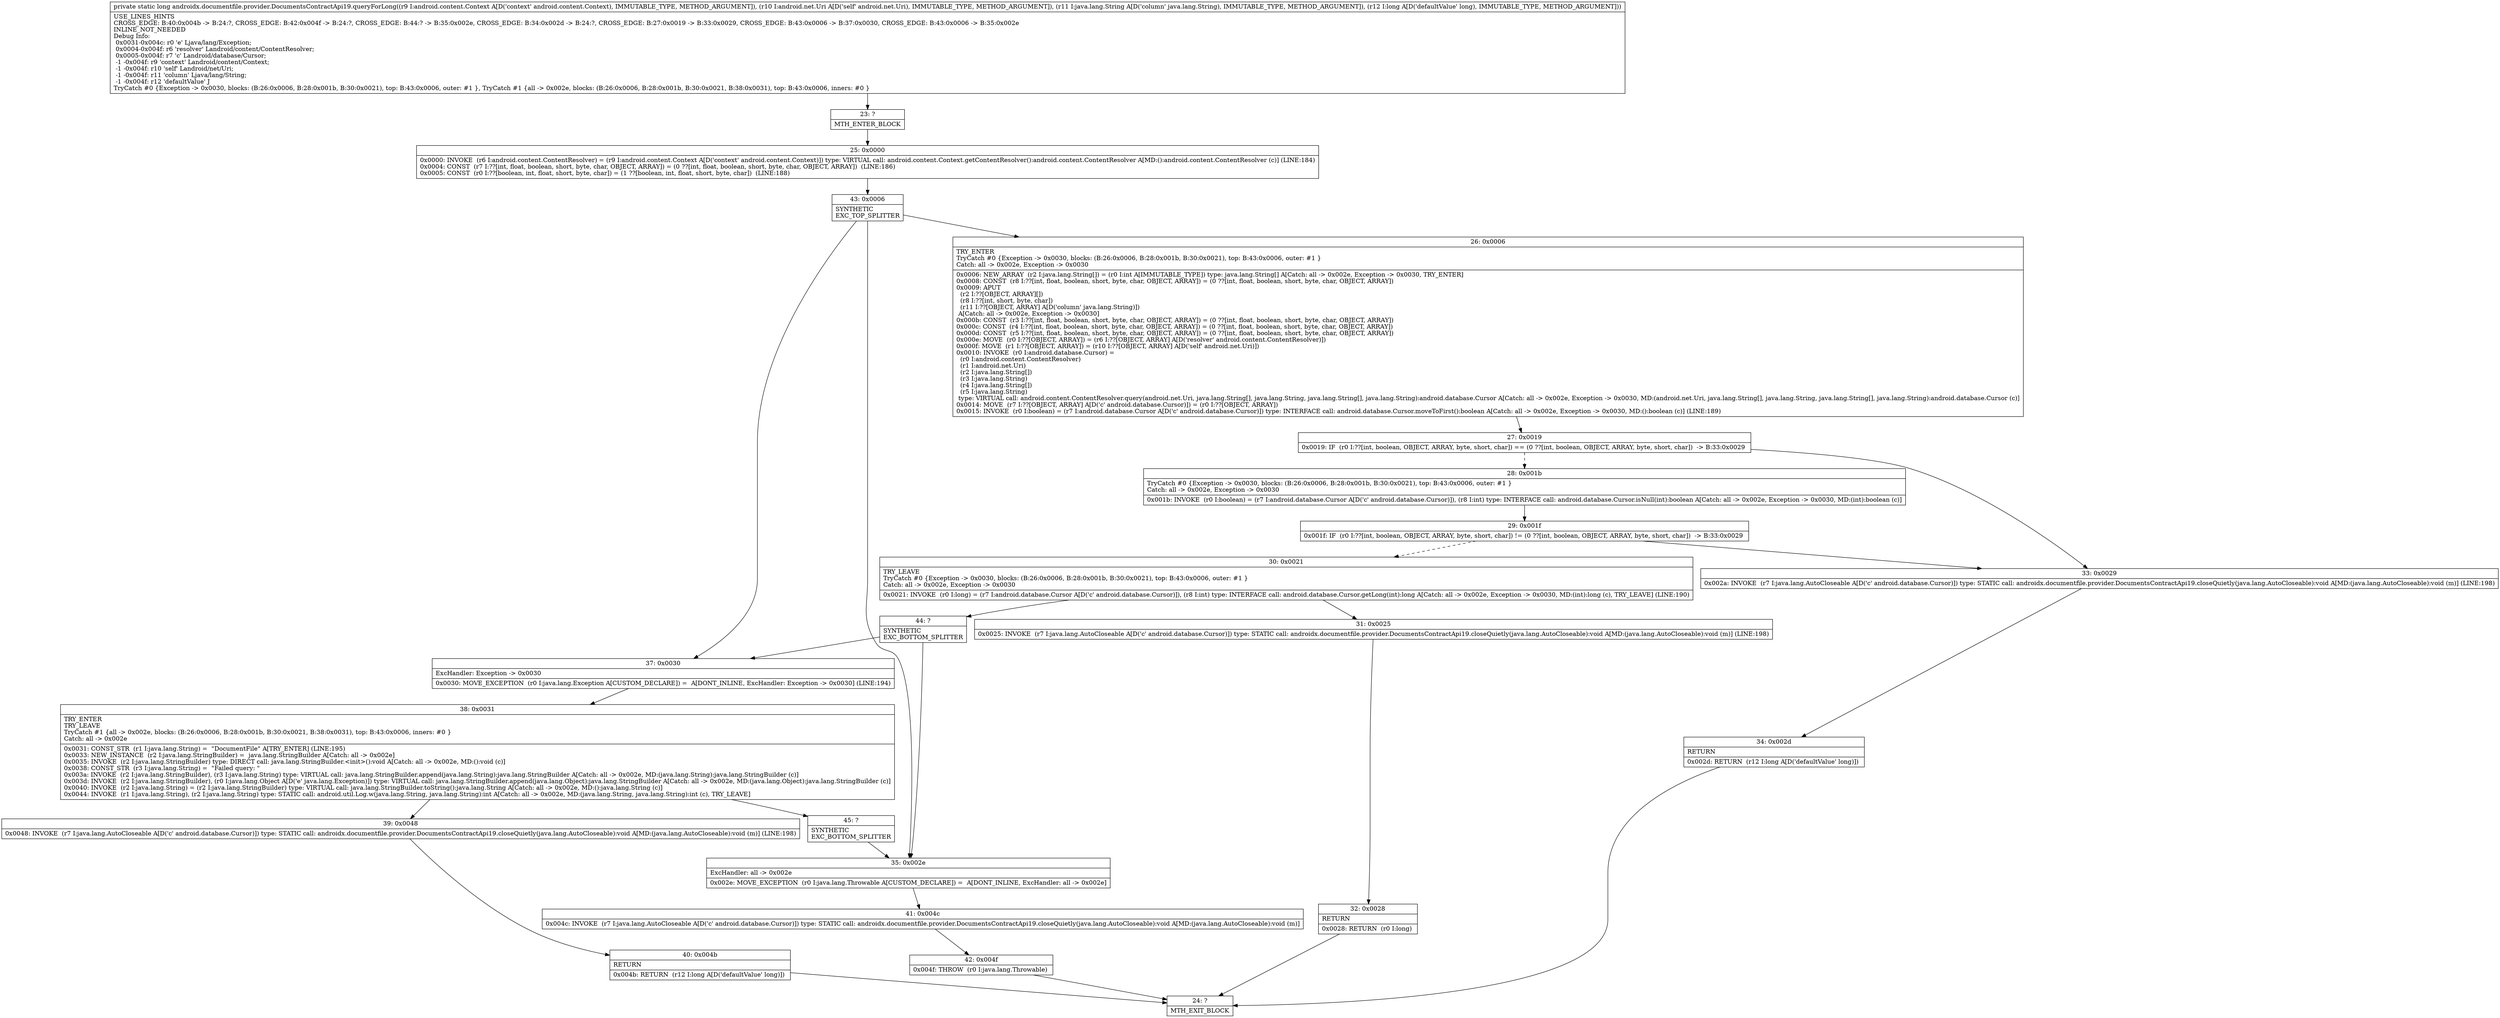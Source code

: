 digraph "CFG forandroidx.documentfile.provider.DocumentsContractApi19.queryForLong(Landroid\/content\/Context;Landroid\/net\/Uri;Ljava\/lang\/String;J)J" {
Node_23 [shape=record,label="{23\:\ ?|MTH_ENTER_BLOCK\l}"];
Node_25 [shape=record,label="{25\:\ 0x0000|0x0000: INVOKE  (r6 I:android.content.ContentResolver) = (r9 I:android.content.Context A[D('context' android.content.Context)]) type: VIRTUAL call: android.content.Context.getContentResolver():android.content.ContentResolver A[MD:():android.content.ContentResolver (c)] (LINE:184)\l0x0004: CONST  (r7 I:??[int, float, boolean, short, byte, char, OBJECT, ARRAY]) = (0 ??[int, float, boolean, short, byte, char, OBJECT, ARRAY])  (LINE:186)\l0x0005: CONST  (r0 I:??[boolean, int, float, short, byte, char]) = (1 ??[boolean, int, float, short, byte, char])  (LINE:188)\l}"];
Node_43 [shape=record,label="{43\:\ 0x0006|SYNTHETIC\lEXC_TOP_SPLITTER\l}"];
Node_26 [shape=record,label="{26\:\ 0x0006|TRY_ENTER\lTryCatch #0 \{Exception \-\> 0x0030, blocks: (B:26:0x0006, B:28:0x001b, B:30:0x0021), top: B:43:0x0006, outer: #1 \}\lCatch: all \-\> 0x002e, Exception \-\> 0x0030\l|0x0006: NEW_ARRAY  (r2 I:java.lang.String[]) = (r0 I:int A[IMMUTABLE_TYPE]) type: java.lang.String[] A[Catch: all \-\> 0x002e, Exception \-\> 0x0030, TRY_ENTER]\l0x0008: CONST  (r8 I:??[int, float, boolean, short, byte, char, OBJECT, ARRAY]) = (0 ??[int, float, boolean, short, byte, char, OBJECT, ARRAY]) \l0x0009: APUT  \l  (r2 I:??[OBJECT, ARRAY][])\l  (r8 I:??[int, short, byte, char])\l  (r11 I:??[OBJECT, ARRAY] A[D('column' java.lang.String)])\l A[Catch: all \-\> 0x002e, Exception \-\> 0x0030]\l0x000b: CONST  (r3 I:??[int, float, boolean, short, byte, char, OBJECT, ARRAY]) = (0 ??[int, float, boolean, short, byte, char, OBJECT, ARRAY]) \l0x000c: CONST  (r4 I:??[int, float, boolean, short, byte, char, OBJECT, ARRAY]) = (0 ??[int, float, boolean, short, byte, char, OBJECT, ARRAY]) \l0x000d: CONST  (r5 I:??[int, float, boolean, short, byte, char, OBJECT, ARRAY]) = (0 ??[int, float, boolean, short, byte, char, OBJECT, ARRAY]) \l0x000e: MOVE  (r0 I:??[OBJECT, ARRAY]) = (r6 I:??[OBJECT, ARRAY] A[D('resolver' android.content.ContentResolver)]) \l0x000f: MOVE  (r1 I:??[OBJECT, ARRAY]) = (r10 I:??[OBJECT, ARRAY] A[D('self' android.net.Uri)]) \l0x0010: INVOKE  (r0 I:android.database.Cursor) = \l  (r0 I:android.content.ContentResolver)\l  (r1 I:android.net.Uri)\l  (r2 I:java.lang.String[])\l  (r3 I:java.lang.String)\l  (r4 I:java.lang.String[])\l  (r5 I:java.lang.String)\l type: VIRTUAL call: android.content.ContentResolver.query(android.net.Uri, java.lang.String[], java.lang.String, java.lang.String[], java.lang.String):android.database.Cursor A[Catch: all \-\> 0x002e, Exception \-\> 0x0030, MD:(android.net.Uri, java.lang.String[], java.lang.String, java.lang.String[], java.lang.String):android.database.Cursor (c)]\l0x0014: MOVE  (r7 I:??[OBJECT, ARRAY] A[D('c' android.database.Cursor)]) = (r0 I:??[OBJECT, ARRAY]) \l0x0015: INVOKE  (r0 I:boolean) = (r7 I:android.database.Cursor A[D('c' android.database.Cursor)]) type: INTERFACE call: android.database.Cursor.moveToFirst():boolean A[Catch: all \-\> 0x002e, Exception \-\> 0x0030, MD:():boolean (c)] (LINE:189)\l}"];
Node_27 [shape=record,label="{27\:\ 0x0019|0x0019: IF  (r0 I:??[int, boolean, OBJECT, ARRAY, byte, short, char]) == (0 ??[int, boolean, OBJECT, ARRAY, byte, short, char])  \-\> B:33:0x0029 \l}"];
Node_28 [shape=record,label="{28\:\ 0x001b|TryCatch #0 \{Exception \-\> 0x0030, blocks: (B:26:0x0006, B:28:0x001b, B:30:0x0021), top: B:43:0x0006, outer: #1 \}\lCatch: all \-\> 0x002e, Exception \-\> 0x0030\l|0x001b: INVOKE  (r0 I:boolean) = (r7 I:android.database.Cursor A[D('c' android.database.Cursor)]), (r8 I:int) type: INTERFACE call: android.database.Cursor.isNull(int):boolean A[Catch: all \-\> 0x002e, Exception \-\> 0x0030, MD:(int):boolean (c)]\l}"];
Node_29 [shape=record,label="{29\:\ 0x001f|0x001f: IF  (r0 I:??[int, boolean, OBJECT, ARRAY, byte, short, char]) != (0 ??[int, boolean, OBJECT, ARRAY, byte, short, char])  \-\> B:33:0x0029 \l}"];
Node_30 [shape=record,label="{30\:\ 0x0021|TRY_LEAVE\lTryCatch #0 \{Exception \-\> 0x0030, blocks: (B:26:0x0006, B:28:0x001b, B:30:0x0021), top: B:43:0x0006, outer: #1 \}\lCatch: all \-\> 0x002e, Exception \-\> 0x0030\l|0x0021: INVOKE  (r0 I:long) = (r7 I:android.database.Cursor A[D('c' android.database.Cursor)]), (r8 I:int) type: INTERFACE call: android.database.Cursor.getLong(int):long A[Catch: all \-\> 0x002e, Exception \-\> 0x0030, MD:(int):long (c), TRY_LEAVE] (LINE:190)\l}"];
Node_31 [shape=record,label="{31\:\ 0x0025|0x0025: INVOKE  (r7 I:java.lang.AutoCloseable A[D('c' android.database.Cursor)]) type: STATIC call: androidx.documentfile.provider.DocumentsContractApi19.closeQuietly(java.lang.AutoCloseable):void A[MD:(java.lang.AutoCloseable):void (m)] (LINE:198)\l}"];
Node_32 [shape=record,label="{32\:\ 0x0028|RETURN\l|0x0028: RETURN  (r0 I:long) \l}"];
Node_24 [shape=record,label="{24\:\ ?|MTH_EXIT_BLOCK\l}"];
Node_44 [shape=record,label="{44\:\ ?|SYNTHETIC\lEXC_BOTTOM_SPLITTER\l}"];
Node_33 [shape=record,label="{33\:\ 0x0029|0x002a: INVOKE  (r7 I:java.lang.AutoCloseable A[D('c' android.database.Cursor)]) type: STATIC call: androidx.documentfile.provider.DocumentsContractApi19.closeQuietly(java.lang.AutoCloseable):void A[MD:(java.lang.AutoCloseable):void (m)] (LINE:198)\l}"];
Node_34 [shape=record,label="{34\:\ 0x002d|RETURN\l|0x002d: RETURN  (r12 I:long A[D('defaultValue' long)]) \l}"];
Node_37 [shape=record,label="{37\:\ 0x0030|ExcHandler: Exception \-\> 0x0030\l|0x0030: MOVE_EXCEPTION  (r0 I:java.lang.Exception A[CUSTOM_DECLARE]) =  A[DONT_INLINE, ExcHandler: Exception \-\> 0x0030] (LINE:194)\l}"];
Node_38 [shape=record,label="{38\:\ 0x0031|TRY_ENTER\lTRY_LEAVE\lTryCatch #1 \{all \-\> 0x002e, blocks: (B:26:0x0006, B:28:0x001b, B:30:0x0021, B:38:0x0031), top: B:43:0x0006, inners: #0 \}\lCatch: all \-\> 0x002e\l|0x0031: CONST_STR  (r1 I:java.lang.String) =  \"DocumentFile\" A[TRY_ENTER] (LINE:195)\l0x0033: NEW_INSTANCE  (r2 I:java.lang.StringBuilder) =  java.lang.StringBuilder A[Catch: all \-\> 0x002e]\l0x0035: INVOKE  (r2 I:java.lang.StringBuilder) type: DIRECT call: java.lang.StringBuilder.\<init\>():void A[Catch: all \-\> 0x002e, MD:():void (c)]\l0x0038: CONST_STR  (r3 I:java.lang.String) =  \"Failed query: \" \l0x003a: INVOKE  (r2 I:java.lang.StringBuilder), (r3 I:java.lang.String) type: VIRTUAL call: java.lang.StringBuilder.append(java.lang.String):java.lang.StringBuilder A[Catch: all \-\> 0x002e, MD:(java.lang.String):java.lang.StringBuilder (c)]\l0x003d: INVOKE  (r2 I:java.lang.StringBuilder), (r0 I:java.lang.Object A[D('e' java.lang.Exception)]) type: VIRTUAL call: java.lang.StringBuilder.append(java.lang.Object):java.lang.StringBuilder A[Catch: all \-\> 0x002e, MD:(java.lang.Object):java.lang.StringBuilder (c)]\l0x0040: INVOKE  (r2 I:java.lang.String) = (r2 I:java.lang.StringBuilder) type: VIRTUAL call: java.lang.StringBuilder.toString():java.lang.String A[Catch: all \-\> 0x002e, MD:():java.lang.String (c)]\l0x0044: INVOKE  (r1 I:java.lang.String), (r2 I:java.lang.String) type: STATIC call: android.util.Log.w(java.lang.String, java.lang.String):int A[Catch: all \-\> 0x002e, MD:(java.lang.String, java.lang.String):int (c), TRY_LEAVE]\l}"];
Node_39 [shape=record,label="{39\:\ 0x0048|0x0048: INVOKE  (r7 I:java.lang.AutoCloseable A[D('c' android.database.Cursor)]) type: STATIC call: androidx.documentfile.provider.DocumentsContractApi19.closeQuietly(java.lang.AutoCloseable):void A[MD:(java.lang.AutoCloseable):void (m)] (LINE:198)\l}"];
Node_40 [shape=record,label="{40\:\ 0x004b|RETURN\l|0x004b: RETURN  (r12 I:long A[D('defaultValue' long)]) \l}"];
Node_45 [shape=record,label="{45\:\ ?|SYNTHETIC\lEXC_BOTTOM_SPLITTER\l}"];
Node_35 [shape=record,label="{35\:\ 0x002e|ExcHandler: all \-\> 0x002e\l|0x002e: MOVE_EXCEPTION  (r0 I:java.lang.Throwable A[CUSTOM_DECLARE]) =  A[DONT_INLINE, ExcHandler: all \-\> 0x002e]\l}"];
Node_41 [shape=record,label="{41\:\ 0x004c|0x004c: INVOKE  (r7 I:java.lang.AutoCloseable A[D('c' android.database.Cursor)]) type: STATIC call: androidx.documentfile.provider.DocumentsContractApi19.closeQuietly(java.lang.AutoCloseable):void A[MD:(java.lang.AutoCloseable):void (m)]\l}"];
Node_42 [shape=record,label="{42\:\ 0x004f|0x004f: THROW  (r0 I:java.lang.Throwable) \l}"];
MethodNode[shape=record,label="{private static long androidx.documentfile.provider.DocumentsContractApi19.queryForLong((r9 I:android.content.Context A[D('context' android.content.Context), IMMUTABLE_TYPE, METHOD_ARGUMENT]), (r10 I:android.net.Uri A[D('self' android.net.Uri), IMMUTABLE_TYPE, METHOD_ARGUMENT]), (r11 I:java.lang.String A[D('column' java.lang.String), IMMUTABLE_TYPE, METHOD_ARGUMENT]), (r12 I:long A[D('defaultValue' long), IMMUTABLE_TYPE, METHOD_ARGUMENT]))  | USE_LINES_HINTS\lCROSS_EDGE: B:40:0x004b \-\> B:24:?, CROSS_EDGE: B:42:0x004f \-\> B:24:?, CROSS_EDGE: B:44:? \-\> B:35:0x002e, CROSS_EDGE: B:34:0x002d \-\> B:24:?, CROSS_EDGE: B:27:0x0019 \-\> B:33:0x0029, CROSS_EDGE: B:43:0x0006 \-\> B:37:0x0030, CROSS_EDGE: B:43:0x0006 \-\> B:35:0x002e\lINLINE_NOT_NEEDED\lDebug Info:\l  0x0031\-0x004c: r0 'e' Ljava\/lang\/Exception;\l  0x0004\-0x004f: r6 'resolver' Landroid\/content\/ContentResolver;\l  0x0005\-0x004f: r7 'c' Landroid\/database\/Cursor;\l  \-1 \-0x004f: r9 'context' Landroid\/content\/Context;\l  \-1 \-0x004f: r10 'self' Landroid\/net\/Uri;\l  \-1 \-0x004f: r11 'column' Ljava\/lang\/String;\l  \-1 \-0x004f: r12 'defaultValue' J\lTryCatch #0 \{Exception \-\> 0x0030, blocks: (B:26:0x0006, B:28:0x001b, B:30:0x0021), top: B:43:0x0006, outer: #1 \}, TryCatch #1 \{all \-\> 0x002e, blocks: (B:26:0x0006, B:28:0x001b, B:30:0x0021, B:38:0x0031), top: B:43:0x0006, inners: #0 \}\l}"];
MethodNode -> Node_23;Node_23 -> Node_25;
Node_25 -> Node_43;
Node_43 -> Node_26;
Node_43 -> Node_37;
Node_43 -> Node_35;
Node_26 -> Node_27;
Node_27 -> Node_28[style=dashed];
Node_27 -> Node_33;
Node_28 -> Node_29;
Node_29 -> Node_30[style=dashed];
Node_29 -> Node_33;
Node_30 -> Node_31;
Node_30 -> Node_44;
Node_31 -> Node_32;
Node_32 -> Node_24;
Node_44 -> Node_37;
Node_44 -> Node_35;
Node_33 -> Node_34;
Node_34 -> Node_24;
Node_37 -> Node_38;
Node_38 -> Node_39;
Node_38 -> Node_45;
Node_39 -> Node_40;
Node_40 -> Node_24;
Node_45 -> Node_35;
Node_35 -> Node_41;
Node_41 -> Node_42;
Node_42 -> Node_24;
}

